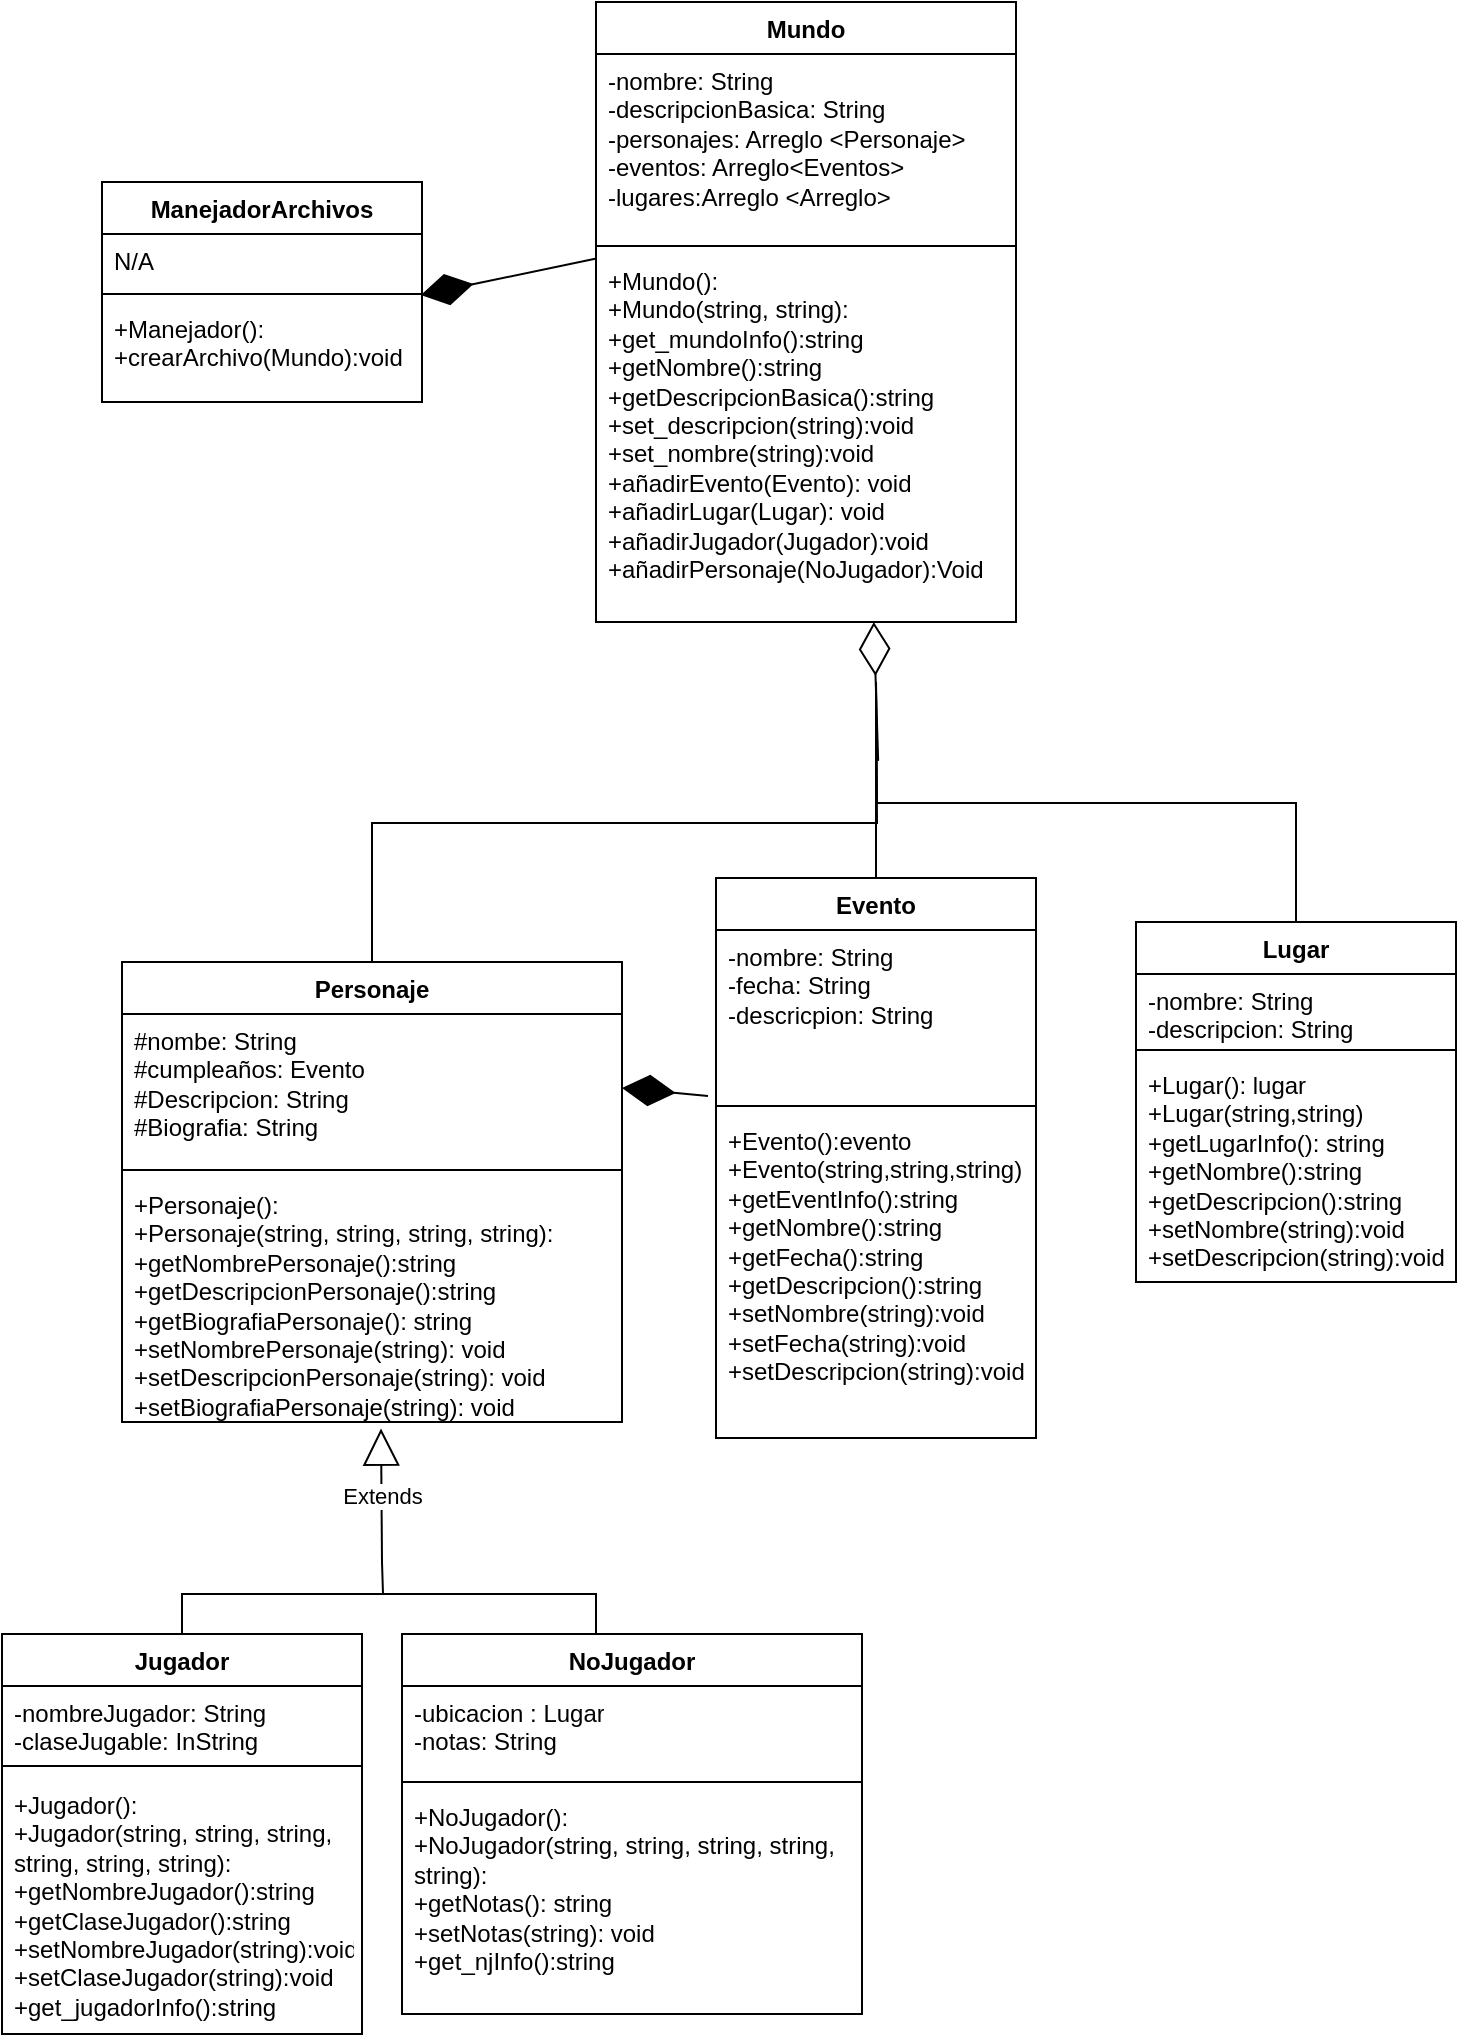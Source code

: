 <mxfile version="22.1.5" type="github">
  <diagram name="Página-1" id="b2sGQ0O7b21xchEfbVHK">
    <mxGraphModel dx="1504" dy="337" grid="1" gridSize="10" guides="1" tooltips="1" connect="1" arrows="1" fold="1" page="1" pageScale="1" pageWidth="827" pageHeight="1169" math="0" shadow="0">
      <root>
        <mxCell id="0" />
        <mxCell id="1" parent="0" />
        <mxCell id="iOLiX6w0n6cZNtET1yug-1" value="Mundo" style="swimlane;fontStyle=1;align=center;verticalAlign=top;childLayout=stackLayout;horizontal=1;startSize=26;horizontalStack=0;resizeParent=1;resizeParentMax=0;resizeLast=0;collapsible=1;marginBottom=0;whiteSpace=wrap;html=1;" parent="1" vertex="1">
          <mxGeometry x="-463" y="60" width="210" height="310" as="geometry" />
        </mxCell>
        <mxCell id="iOLiX6w0n6cZNtET1yug-2" value="-nombre: String&lt;br&gt;-descripcionBasica: String&lt;br&gt;-personajes: Arreglo &amp;lt;Personaje&amp;gt;&lt;br&gt;-eventos: Arreglo&amp;lt;Eventos&amp;gt;&lt;br&gt;-lugares:Arreglo &amp;lt;Arreglo&amp;gt;" style="text;strokeColor=none;fillColor=none;align=left;verticalAlign=top;spacingLeft=4;spacingRight=4;overflow=hidden;rotatable=0;points=[[0,0.5],[1,0.5]];portConstraint=eastwest;whiteSpace=wrap;html=1;" parent="iOLiX6w0n6cZNtET1yug-1" vertex="1">
          <mxGeometry y="26" width="210" height="92" as="geometry" />
        </mxCell>
        <mxCell id="iOLiX6w0n6cZNtET1yug-3" value="" style="line;strokeWidth=1;fillColor=none;align=left;verticalAlign=middle;spacingTop=-1;spacingLeft=3;spacingRight=3;rotatable=0;labelPosition=right;points=[];portConstraint=eastwest;strokeColor=inherit;" parent="iOLiX6w0n6cZNtET1yug-1" vertex="1">
          <mxGeometry y="118" width="210" height="8" as="geometry" />
        </mxCell>
        <mxCell id="iOLiX6w0n6cZNtET1yug-4" value="+Mundo():&lt;br&gt;+Mundo(string, string):&lt;br&gt;+get_mundoInfo():string&lt;br&gt;+getNombre():string&lt;br&gt;+getDescripcionBasica():string&lt;br&gt;+set_descripcion(string):void&lt;br&gt;+set_nombre(string):void&lt;br&gt;+añadirEvento(Evento): void&lt;br&gt;+añadirLugar(Lugar): void&lt;br&gt;+añadirJugador(Jugador):void&lt;br&gt;+añadirPersonaje(NoJugador):Void&lt;br&gt;" style="text;strokeColor=none;fillColor=none;align=left;verticalAlign=top;spacingLeft=4;spacingRight=4;overflow=hidden;rotatable=0;points=[[0,0.5],[1,0.5]];portConstraint=eastwest;whiteSpace=wrap;html=1;" parent="iOLiX6w0n6cZNtET1yug-1" vertex="1">
          <mxGeometry y="126" width="210" height="184" as="geometry" />
        </mxCell>
        <mxCell id="iOLiX6w0n6cZNtET1yug-24" style="edgeStyle=orthogonalEdgeStyle;rounded=0;orthogonalLoop=1;jettySize=auto;html=1;exitX=0.5;exitY=0;exitDx=0;exitDy=0;endArrow=none;endFill=0;" parent="1" source="iOLiX6w0n6cZNtET1yug-5" edge="1">
          <mxGeometry relative="1" as="geometry">
            <mxPoint x="-323" y="400" as="targetPoint" />
          </mxGeometry>
        </mxCell>
        <mxCell id="iOLiX6w0n6cZNtET1yug-5" value="Personaje" style="swimlane;fontStyle=1;align=center;verticalAlign=top;childLayout=stackLayout;horizontal=1;startSize=26;horizontalStack=0;resizeParent=1;resizeParentMax=0;resizeLast=0;collapsible=1;marginBottom=0;whiteSpace=wrap;html=1;" parent="1" vertex="1">
          <mxGeometry x="-700" y="540" width="250" height="230" as="geometry">
            <mxRectangle x="10" y="318" width="100" height="30" as="alternateBounds" />
          </mxGeometry>
        </mxCell>
        <mxCell id="iOLiX6w0n6cZNtET1yug-6" value="#nombe: String&lt;br&gt;#cumpleaños: Evento&lt;br&gt;#Descripcion: String&lt;br&gt;#Biografia: String" style="text;strokeColor=none;fillColor=none;align=left;verticalAlign=top;spacingLeft=4;spacingRight=4;overflow=hidden;rotatable=0;points=[[0,0.5],[1,0.5]];portConstraint=eastwest;whiteSpace=wrap;html=1;" parent="iOLiX6w0n6cZNtET1yug-5" vertex="1">
          <mxGeometry y="26" width="250" height="74" as="geometry" />
        </mxCell>
        <mxCell id="iOLiX6w0n6cZNtET1yug-7" value="" style="line;strokeWidth=1;fillColor=none;align=left;verticalAlign=middle;spacingTop=-1;spacingLeft=3;spacingRight=3;rotatable=0;labelPosition=right;points=[];portConstraint=eastwest;strokeColor=inherit;" parent="iOLiX6w0n6cZNtET1yug-5" vertex="1">
          <mxGeometry y="100" width="250" height="8" as="geometry" />
        </mxCell>
        <mxCell id="fIcGyZLEMwAVsQXeChhn-1" value="+Personaje():&lt;br&gt;+Personaje(string, string, string, string):&lt;br&gt;+getNombrePersonaje():string&lt;br&gt;+getDescripcionPersonaje():string&lt;br&gt;+getBiografiaPersonaje(): string&lt;br&gt;+setNombrePersonaje(string): void&lt;br style=&quot;border-color: var(--border-color);&quot;&gt;+setDescripcionPersonaje(string): void&lt;br style=&quot;border-color: var(--border-color);&quot;&gt;+setBiografiaPersonaje(string): void" style="text;strokeColor=none;fillColor=none;align=left;verticalAlign=top;spacingLeft=4;spacingRight=4;overflow=hidden;rotatable=0;points=[[0,0.5],[1,0.5]];portConstraint=eastwest;whiteSpace=wrap;html=1;" parent="iOLiX6w0n6cZNtET1yug-5" vertex="1">
          <mxGeometry y="108" width="250" height="122" as="geometry" />
        </mxCell>
        <mxCell id="iOLiX6w0n6cZNtET1yug-25" style="edgeStyle=orthogonalEdgeStyle;rounded=0;orthogonalLoop=1;jettySize=auto;html=1;exitX=0.5;exitY=0;exitDx=0;exitDy=0;endArrow=none;endFill=0;" parent="1" source="iOLiX6w0n6cZNtET1yug-9" edge="1">
          <mxGeometry relative="1" as="geometry">
            <mxPoint x="-323" y="400" as="targetPoint" />
          </mxGeometry>
        </mxCell>
        <mxCell id="iOLiX6w0n6cZNtET1yug-9" value="Evento" style="swimlane;fontStyle=1;align=center;verticalAlign=top;childLayout=stackLayout;horizontal=1;startSize=26;horizontalStack=0;resizeParent=1;resizeParentMax=0;resizeLast=0;collapsible=1;marginBottom=0;whiteSpace=wrap;html=1;" parent="1" vertex="1">
          <mxGeometry x="-403" y="498" width="160" height="280" as="geometry" />
        </mxCell>
        <mxCell id="iOLiX6w0n6cZNtET1yug-10" value="-nombre: String&lt;br&gt;-fecha: String&lt;br&gt;-descricpion: String" style="text;strokeColor=none;fillColor=none;align=left;verticalAlign=top;spacingLeft=4;spacingRight=4;overflow=hidden;rotatable=0;points=[[0,0.5],[1,0.5]];portConstraint=eastwest;whiteSpace=wrap;html=1;" parent="iOLiX6w0n6cZNtET1yug-9" vertex="1">
          <mxGeometry y="26" width="160" height="84" as="geometry" />
        </mxCell>
        <mxCell id="iOLiX6w0n6cZNtET1yug-11" value="" style="line;strokeWidth=1;fillColor=none;align=left;verticalAlign=middle;spacingTop=-1;spacingLeft=3;spacingRight=3;rotatable=0;labelPosition=right;points=[];portConstraint=eastwest;strokeColor=inherit;" parent="iOLiX6w0n6cZNtET1yug-9" vertex="1">
          <mxGeometry y="110" width="160" height="8" as="geometry" />
        </mxCell>
        <mxCell id="fIcGyZLEMwAVsQXeChhn-2" value="+Evento():evento&lt;br&gt;+Evento(string,string,string)&lt;br&gt;+getEventInfo():string&lt;br&gt;+getNombre():string&lt;br&gt;+getFecha():string&lt;br&gt;+getDescripcion():string&lt;br&gt;+setNombre(string):void&lt;br&gt;+setFecha(string):void&lt;br&gt;+setDescripcion(string):void" style="text;strokeColor=none;fillColor=none;align=left;verticalAlign=top;spacingLeft=4;spacingRight=4;overflow=hidden;rotatable=0;points=[[0,0.5],[1,0.5]];portConstraint=eastwest;whiteSpace=wrap;html=1;" parent="iOLiX6w0n6cZNtET1yug-9" vertex="1">
          <mxGeometry y="118" width="160" height="162" as="geometry" />
        </mxCell>
        <mxCell id="iOLiX6w0n6cZNtET1yug-26" style="edgeStyle=orthogonalEdgeStyle;rounded=0;orthogonalLoop=1;jettySize=auto;html=1;exitX=0.5;exitY=0;exitDx=0;exitDy=0;endArrow=none;endFill=0;" parent="1" source="iOLiX6w0n6cZNtET1yug-13" edge="1">
          <mxGeometry relative="1" as="geometry">
            <mxPoint x="-323" y="400" as="targetPoint" />
          </mxGeometry>
        </mxCell>
        <mxCell id="iOLiX6w0n6cZNtET1yug-13" value="Lugar" style="swimlane;fontStyle=1;align=center;verticalAlign=top;childLayout=stackLayout;horizontal=1;startSize=26;horizontalStack=0;resizeParent=1;resizeParentMax=0;resizeLast=0;collapsible=1;marginBottom=0;whiteSpace=wrap;html=1;" parent="1" vertex="1">
          <mxGeometry x="-193" y="520" width="160" height="180" as="geometry" />
        </mxCell>
        <mxCell id="iOLiX6w0n6cZNtET1yug-14" value="-nombre: String&lt;br&gt;-descripcion: String" style="text;strokeColor=none;fillColor=none;align=left;verticalAlign=top;spacingLeft=4;spacingRight=4;overflow=hidden;rotatable=0;points=[[0,0.5],[1,0.5]];portConstraint=eastwest;whiteSpace=wrap;html=1;" parent="iOLiX6w0n6cZNtET1yug-13" vertex="1">
          <mxGeometry y="26" width="160" height="34" as="geometry" />
        </mxCell>
        <mxCell id="iOLiX6w0n6cZNtET1yug-15" value="" style="line;strokeWidth=1;fillColor=none;align=left;verticalAlign=middle;spacingTop=-1;spacingLeft=3;spacingRight=3;rotatable=0;labelPosition=right;points=[];portConstraint=eastwest;strokeColor=inherit;" parent="iOLiX6w0n6cZNtET1yug-13" vertex="1">
          <mxGeometry y="60" width="160" height="8" as="geometry" />
        </mxCell>
        <mxCell id="fIcGyZLEMwAVsQXeChhn-3" value="+Lugar(): lugar&lt;br&gt;+Lugar(string,string)&lt;br&gt;+getLugarInfo(): string&lt;br&gt;+getNombre():string&lt;br&gt;+getDescripcion():string&lt;br&gt;+setNombre(string):void&lt;br&gt;+setDescripcion(string):void" style="text;strokeColor=none;fillColor=none;align=left;verticalAlign=top;spacingLeft=4;spacingRight=4;overflow=hidden;rotatable=0;points=[[0,0.5],[1,0.5]];portConstraint=eastwest;whiteSpace=wrap;html=1;" parent="iOLiX6w0n6cZNtET1yug-13" vertex="1">
          <mxGeometry y="68" width="160" height="112" as="geometry" />
        </mxCell>
        <mxCell id="fIcGyZLEMwAVsQXeChhn-13" style="edgeStyle=orthogonalEdgeStyle;rounded=0;orthogonalLoop=1;jettySize=auto;html=1;endArrow=none;endFill=0;" parent="1" edge="1">
          <mxGeometry relative="1" as="geometry">
            <mxPoint x="-583" y="856" as="targetPoint" />
            <Array as="points">
              <mxPoint x="-463" y="856" />
            </Array>
            <mxPoint x="-463" y="876" as="sourcePoint" />
          </mxGeometry>
        </mxCell>
        <mxCell id="9EuPNJ2Ftxk9sb3FA5hk-10" style="edgeStyle=orthogonalEdgeStyle;rounded=0;orthogonalLoop=1;jettySize=auto;html=1;exitX=0.5;exitY=0;exitDx=0;exitDy=0;endArrow=none;endFill=0;" edge="1" parent="1" source="RlfxiXrorSOgyYz_VcMw-2">
          <mxGeometry relative="1" as="geometry">
            <mxPoint x="-570" y="840" as="targetPoint" />
          </mxGeometry>
        </mxCell>
        <mxCell id="RlfxiXrorSOgyYz_VcMw-2" value="Jugador" style="swimlane;fontStyle=1;align=center;verticalAlign=top;childLayout=stackLayout;horizontal=1;startSize=26;horizontalStack=0;resizeParent=1;resizeParentMax=0;resizeLast=0;collapsible=1;marginBottom=0;whiteSpace=wrap;html=1;" parent="1" vertex="1">
          <mxGeometry x="-760" y="876" width="180" height="200" as="geometry" />
        </mxCell>
        <mxCell id="RlfxiXrorSOgyYz_VcMw-3" value="-nombreJugador: String&lt;br style=&quot;border-color: var(--border-color);&quot;&gt;-claseJugable: InString" style="text;strokeColor=none;fillColor=none;align=left;verticalAlign=top;spacingLeft=4;spacingRight=4;overflow=hidden;rotatable=0;points=[[0,0.5],[1,0.5]];portConstraint=eastwest;whiteSpace=wrap;html=1;" parent="RlfxiXrorSOgyYz_VcMw-2" vertex="1">
          <mxGeometry y="26" width="180" height="34" as="geometry" />
        </mxCell>
        <mxCell id="RlfxiXrorSOgyYz_VcMw-4" value="" style="line;strokeWidth=1;fillColor=none;align=left;verticalAlign=middle;spacingTop=-1;spacingLeft=3;spacingRight=3;rotatable=0;labelPosition=right;points=[];portConstraint=eastwest;strokeColor=inherit;" parent="RlfxiXrorSOgyYz_VcMw-2" vertex="1">
          <mxGeometry y="60" width="180" height="12" as="geometry" />
        </mxCell>
        <mxCell id="RlfxiXrorSOgyYz_VcMw-5" value="+Jugador():&lt;br&gt;+Jugador(string, string, string, string, string, string):&lt;br&gt;+getNombreJugador():string&lt;br&gt;+getClaseJugador():string&lt;br&gt;+setNombreJugador(string):void&lt;br&gt;+setClaseJugador(string):void&lt;br&gt;+get_jugadorInfo():string" style="text;strokeColor=none;fillColor=none;align=left;verticalAlign=top;spacingLeft=4;spacingRight=4;overflow=hidden;rotatable=0;points=[[0,0.5],[1,0.5]];portConstraint=eastwest;whiteSpace=wrap;html=1;" parent="RlfxiXrorSOgyYz_VcMw-2" vertex="1">
          <mxGeometry y="72" width="180" height="128" as="geometry" />
        </mxCell>
        <mxCell id="RlfxiXrorSOgyYz_VcMw-9" value="NoJugador" style="swimlane;fontStyle=1;align=center;verticalAlign=top;childLayout=stackLayout;horizontal=1;startSize=26;horizontalStack=0;resizeParent=1;resizeParentMax=0;resizeLast=0;collapsible=1;marginBottom=0;whiteSpace=wrap;html=1;" parent="1" vertex="1">
          <mxGeometry x="-560" y="876" width="230" height="190" as="geometry" />
        </mxCell>
        <mxCell id="RlfxiXrorSOgyYz_VcMw-10" value="-ubicacion : Lugar&lt;br&gt;-notas: String" style="text;strokeColor=none;fillColor=none;align=left;verticalAlign=top;spacingLeft=4;spacingRight=4;overflow=hidden;rotatable=0;points=[[0,0.5],[1,0.5]];portConstraint=eastwest;whiteSpace=wrap;html=1;" parent="RlfxiXrorSOgyYz_VcMw-9" vertex="1">
          <mxGeometry y="26" width="230" height="44" as="geometry" />
        </mxCell>
        <mxCell id="RlfxiXrorSOgyYz_VcMw-11" value="" style="line;strokeWidth=1;fillColor=none;align=left;verticalAlign=middle;spacingTop=-1;spacingLeft=3;spacingRight=3;rotatable=0;labelPosition=right;points=[];portConstraint=eastwest;strokeColor=inherit;" parent="RlfxiXrorSOgyYz_VcMw-9" vertex="1">
          <mxGeometry y="70" width="230" height="8" as="geometry" />
        </mxCell>
        <mxCell id="RlfxiXrorSOgyYz_VcMw-12" value="+NoJugador():&lt;br&gt;+NoJugador(string, string, string, string, string):&lt;br&gt;+getNotas(): string&lt;br&gt;+setNotas(string): void&lt;br&gt;+get_njInfo():string" style="text;strokeColor=none;fillColor=none;align=left;verticalAlign=top;spacingLeft=4;spacingRight=4;overflow=hidden;rotatable=0;points=[[0,0.5],[1,0.5]];portConstraint=eastwest;whiteSpace=wrap;html=1;" parent="RlfxiXrorSOgyYz_VcMw-9" vertex="1">
          <mxGeometry y="78" width="230" height="112" as="geometry" />
        </mxCell>
        <mxCell id="sp0-zyHy11pN0InAPrg--2" value="" style="endArrow=diamondThin;endFill=1;endSize=24;html=1;rounded=0;exitX=-0.025;exitY=0.988;exitDx=0;exitDy=0;exitPerimeter=0;entryX=1;entryY=0.5;entryDx=0;entryDy=0;" parent="1" source="iOLiX6w0n6cZNtET1yug-10" target="iOLiX6w0n6cZNtET1yug-6" edge="1">
          <mxGeometry width="160" relative="1" as="geometry">
            <mxPoint x="-653" y="570" as="sourcePoint" />
            <mxPoint x="-513" y="570" as="targetPoint" />
          </mxGeometry>
        </mxCell>
        <mxCell id="9EuPNJ2Ftxk9sb3FA5hk-1" value="ManejadorArchivos" style="swimlane;fontStyle=1;align=center;verticalAlign=top;childLayout=stackLayout;horizontal=1;startSize=26;horizontalStack=0;resizeParent=1;resizeParentMax=0;resizeLast=0;collapsible=1;marginBottom=0;whiteSpace=wrap;html=1;" vertex="1" parent="1">
          <mxGeometry x="-710" y="150" width="160" height="110" as="geometry" />
        </mxCell>
        <mxCell id="9EuPNJ2Ftxk9sb3FA5hk-2" value="N/A" style="text;strokeColor=none;fillColor=none;align=left;verticalAlign=top;spacingLeft=4;spacingRight=4;overflow=hidden;rotatable=0;points=[[0,0.5],[1,0.5]];portConstraint=eastwest;whiteSpace=wrap;html=1;" vertex="1" parent="9EuPNJ2Ftxk9sb3FA5hk-1">
          <mxGeometry y="26" width="160" height="26" as="geometry" />
        </mxCell>
        <mxCell id="9EuPNJ2Ftxk9sb3FA5hk-3" value="" style="line;strokeWidth=1;fillColor=none;align=left;verticalAlign=middle;spacingTop=-1;spacingLeft=3;spacingRight=3;rotatable=0;labelPosition=right;points=[];portConstraint=eastwest;strokeColor=inherit;" vertex="1" parent="9EuPNJ2Ftxk9sb3FA5hk-1">
          <mxGeometry y="52" width="160" height="8" as="geometry" />
        </mxCell>
        <mxCell id="9EuPNJ2Ftxk9sb3FA5hk-4" value="+Manejador():&lt;br&gt;+crearArchivo(Mundo):void" style="text;strokeColor=none;fillColor=none;align=left;verticalAlign=top;spacingLeft=4;spacingRight=4;overflow=hidden;rotatable=0;points=[[0,0.5],[1,0.5]];portConstraint=eastwest;whiteSpace=wrap;html=1;" vertex="1" parent="9EuPNJ2Ftxk9sb3FA5hk-1">
          <mxGeometry y="60" width="160" height="50" as="geometry" />
        </mxCell>
        <mxCell id="9EuPNJ2Ftxk9sb3FA5hk-7" value="" style="endArrow=diamondThin;endFill=1;endSize=24;html=1;rounded=0;entryX=0.996;entryY=-0.069;entryDx=0;entryDy=0;entryPerimeter=0;exitX=-0.002;exitY=0.013;exitDx=0;exitDy=0;exitPerimeter=0;" edge="1" parent="1" source="iOLiX6w0n6cZNtET1yug-4" target="9EuPNJ2Ftxk9sb3FA5hk-4">
          <mxGeometry width="160" relative="1" as="geometry">
            <mxPoint x="-470" y="170" as="sourcePoint" />
            <mxPoint x="-460" y="210" as="targetPoint" />
          </mxGeometry>
        </mxCell>
        <mxCell id="9EuPNJ2Ftxk9sb3FA5hk-9" value="" style="endArrow=diamondThin;endFill=0;endSize=24;html=1;rounded=0;entryX=0.623;entryY=1.003;entryDx=0;entryDy=0;entryPerimeter=0;" edge="1" parent="1">
          <mxGeometry width="160" relative="1" as="geometry">
            <mxPoint x="-321.92" y="439.45" as="sourcePoint" />
            <mxPoint x="-324.09" y="370.002" as="targetPoint" />
          </mxGeometry>
        </mxCell>
        <mxCell id="9EuPNJ2Ftxk9sb3FA5hk-11" value="Extends" style="endArrow=block;endSize=16;endFill=0;html=1;rounded=0;entryX=0.518;entryY=1.027;entryDx=0;entryDy=0;entryPerimeter=0;" edge="1" parent="1" target="fIcGyZLEMwAVsQXeChhn-1">
          <mxGeometry width="160" relative="1" as="geometry">
            <mxPoint x="-570" y="840" as="sourcePoint" />
            <mxPoint x="-410" y="840" as="targetPoint" />
          </mxGeometry>
        </mxCell>
      </root>
    </mxGraphModel>
  </diagram>
</mxfile>
